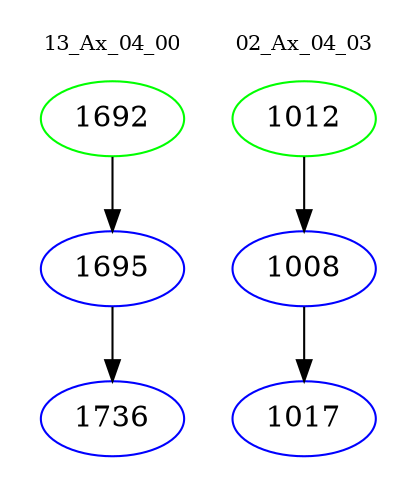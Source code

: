 digraph{
subgraph cluster_0 {
color = white
label = "13_Ax_04_00";
fontsize=10;
T0_1692 [label="1692", color="green"]
T0_1692 -> T0_1695 [color="black"]
T0_1695 [label="1695", color="blue"]
T0_1695 -> T0_1736 [color="black"]
T0_1736 [label="1736", color="blue"]
}
subgraph cluster_1 {
color = white
label = "02_Ax_04_03";
fontsize=10;
T1_1012 [label="1012", color="green"]
T1_1012 -> T1_1008 [color="black"]
T1_1008 [label="1008", color="blue"]
T1_1008 -> T1_1017 [color="black"]
T1_1017 [label="1017", color="blue"]
}
}
